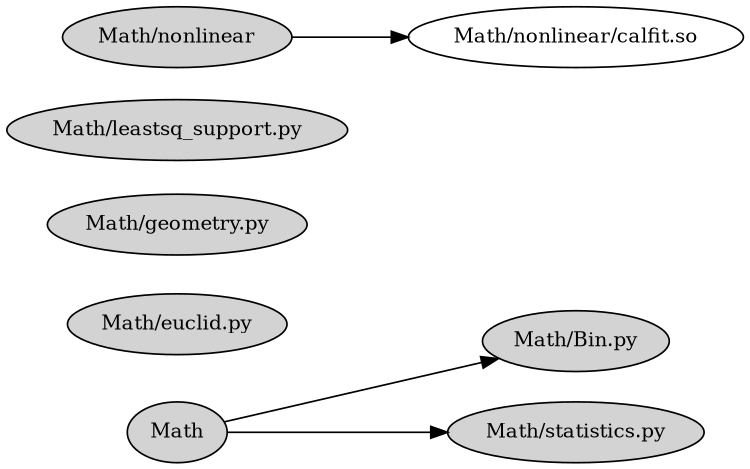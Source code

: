 
# This file was generated by sfood-graph.

strict digraph "dependencies" {
    graph [
        rankdir = "LR",
        overlap = "scale",
        size = "5,4",
        ratio = "compress",
        fontsize = "16",
        fontname = "Helvetica",
        clusterrank = "local"
        ]

       node [
           fontsize=12
           shape=ellipse
//           style=filled
//           shape=box
       ];

//     node [
//         fontsize=7
//       style=ellipse
//     ];

"Math"  [style=filled];
"Math" -> "Math/Bin.py";
"Math" -> "Math/statistics.py";
"Math/Bin.py"  [style=filled];
"Math/euclid.py"  [style=filled];
"Math/geometry.py"  [style=filled];
"Math/leastsq_support.py"  [style=filled];
"Math/nonlinear"  [style=filled];
"Math/nonlinear" -> "Math/nonlinear/calfit.so";
"Math/statistics.py"  [style=filled];


}
